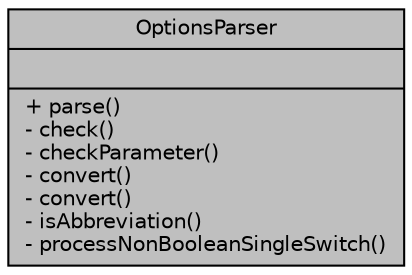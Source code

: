 digraph "OptionsParser"
{
  edge [fontname="Helvetica",fontsize="10",labelfontname="Helvetica",labelfontsize="10"];
  node [fontname="Helvetica",fontsize="10",shape=record];
  Node1 [label="{OptionsParser\n||+ parse()\l- check()\l- checkParameter()\l- convert()\l- convert()\l- isAbbreviation()\l- processNonBooleanSingleSwitch()\l}",height=0.2,width=0.4,color="black", fillcolor="grey75", style="filled", fontcolor="black"];
}
